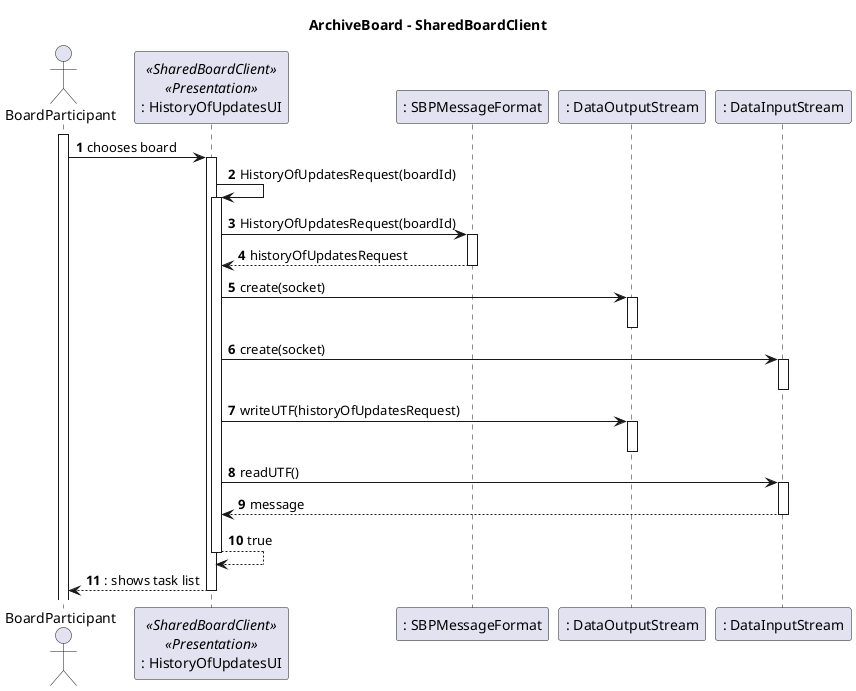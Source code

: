 @startuml
autonumber
title ArchiveBoard - SharedBoardClient

actor "BoardParticipant" as BP

participant ": HistoryOfUpdatesUI" as UI <<SharedBoardClient>> <<Presentation>>
participant ": SBPMessageFormat" as SBPF
participant ": DataOutputStream" as DOS
participant ": DataInputStream" as DIS
activate BP
BP -> UI : chooses board
activate UI

UI -> UI : HistoryOfUpdatesRequest(boardId)
activate UI
UI -> SBPF : HistoryOfUpdatesRequest(boardId)
activate SBPF
return historyOfUpdatesRequest
UI -> DOS : create(socket)
activate DOS
deactivate DOS
UI -> DIS : create(socket)
activate DIS
deactivate DIS
UI -> DOS : writeUTF(historyOfUpdatesRequest)
activate DOS
deactivate DOS
UI -> DIS : readUTF()
activate DIS
return message
return true
return : shows task list
deactivate UI
@enduml